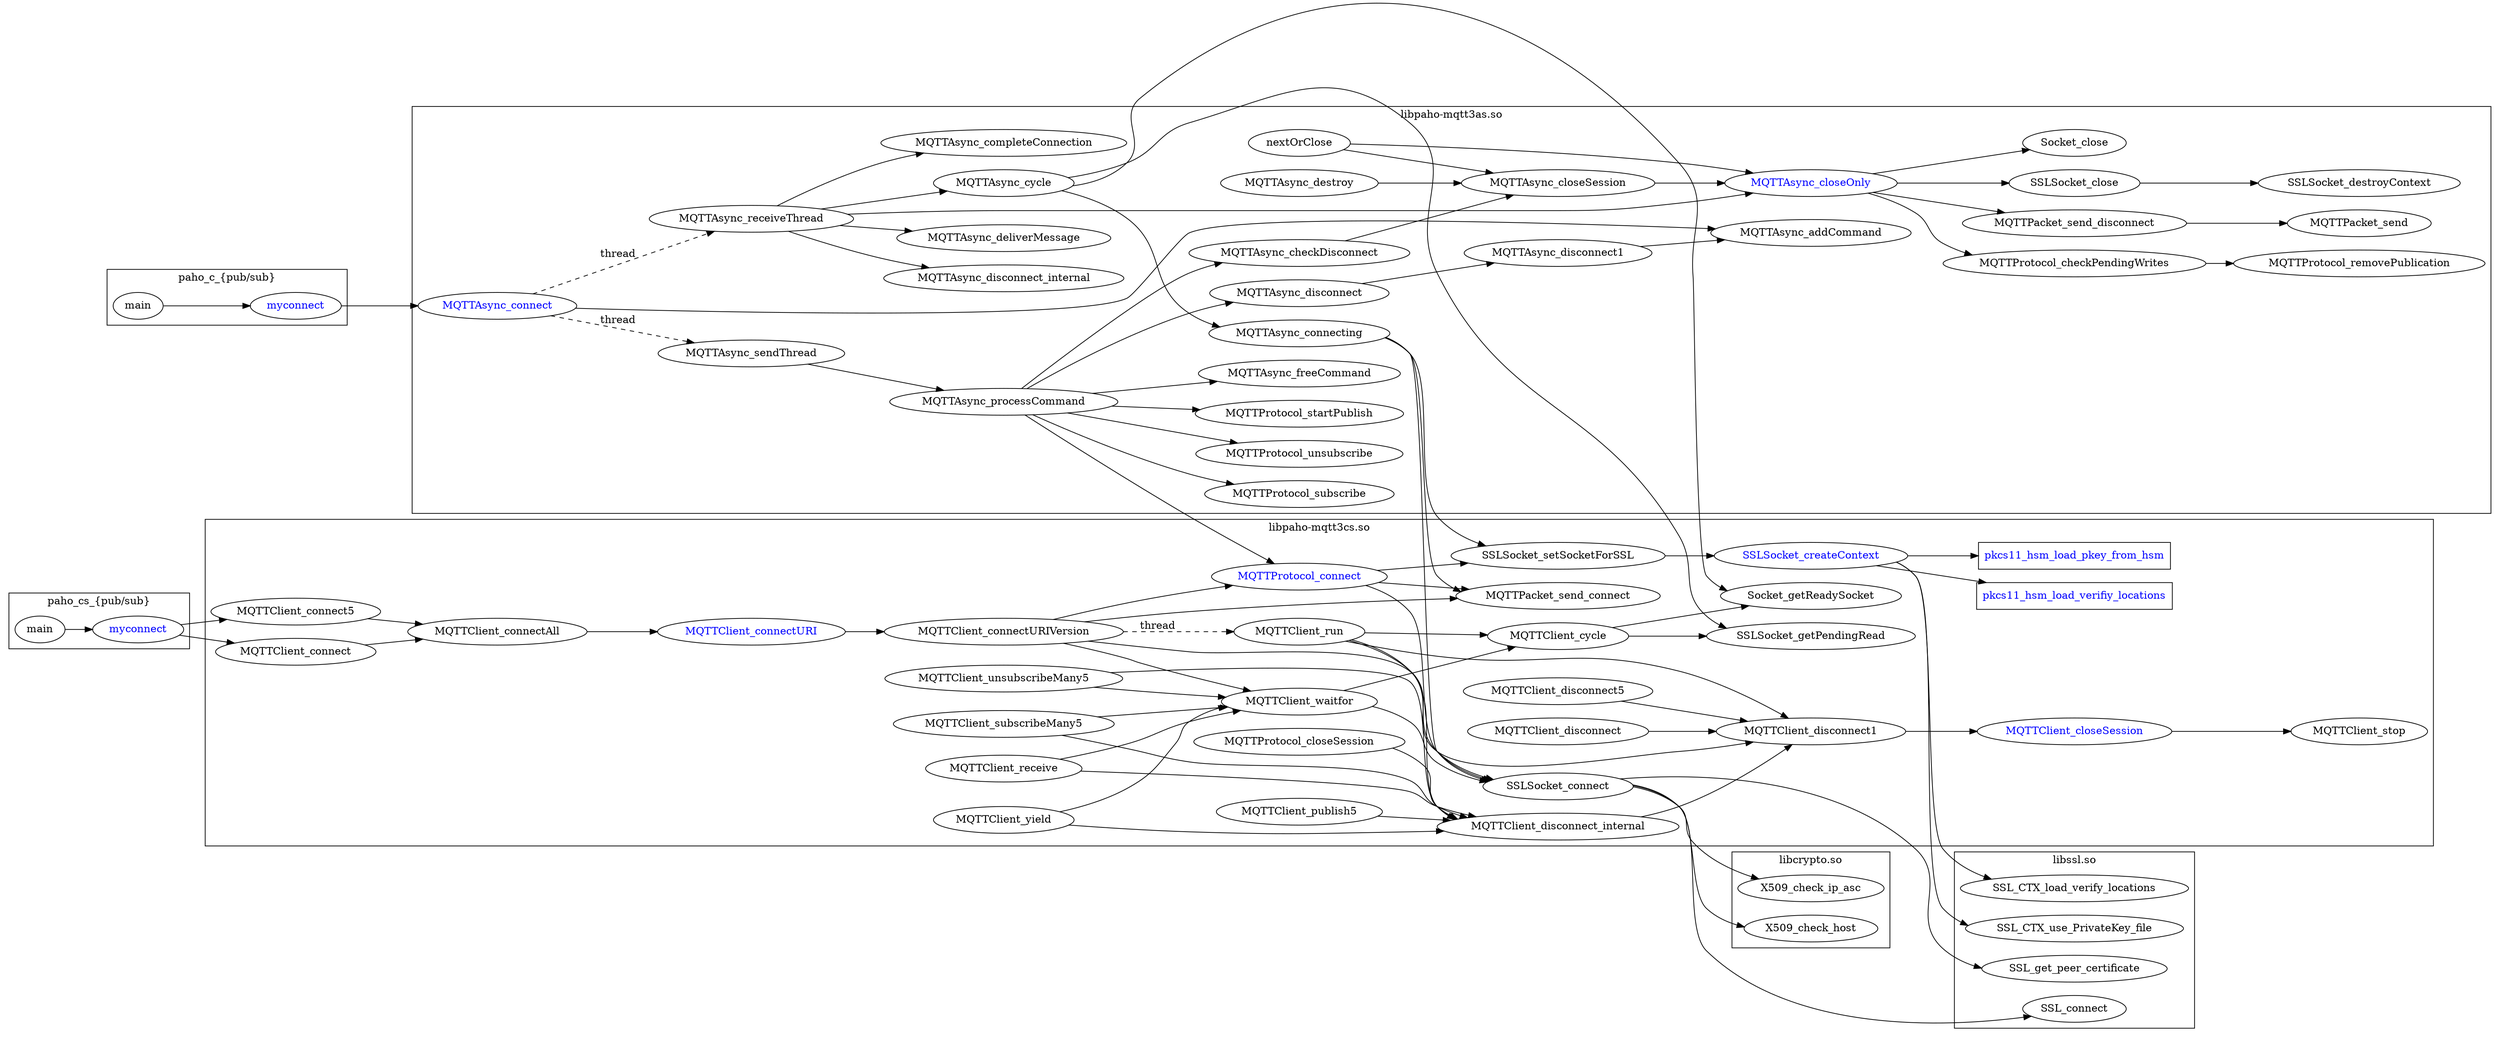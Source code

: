digraph {
    rankdir = LR

    subgraph cluster_paho_cs_pubsub {
        label = "paho_cs_{pub/sub}";
        
        myconnect [fontcolor = blue];

        main -> myconnect;
    }

    subgraph cluster_paho_async_apps {
        label = "paho_c_{pub/sub}";

        async_main [label = "main"];
        async_myconnect [label = "myconnect", fontcolor = blue];

        async_main -> async_myconnect;
    }

    subgraph cluster_libpaho_mqtt3cs {
        label = "libpaho-mqtt3cs.so";

        MQTTClient_connectURI [fontcolor = blue];
        MQTTClient_closeSession [fontcolor = blue];
        MQTTProtocol_connect [fontcolor = blue];
        SSLSocket_createContext [fontcolor = blue];

        pkcs11_hsm_load_pkey_from_hsm [shape = box, fontcolor = blue];
        pkcs11_hsm_load_verifiy_locations [shape = box, fontcolor = blue];

        myconnect -> MQTTClient_connect;
        myconnect -> MQTTClient_connect5;
        MQTTClient_connect5 -> MQTTClient_connectAll;
        MQTTClient_connect -> MQTTClient_connectAll;
        MQTTClient_connectAll -> MQTTClient_connectURI;
        MQTTClient_connectURI -> MQTTClient_connectURIVersion;
        MQTTClient_connectURIVersion -> MQTTProtocol_connect;
        MQTTProtocol_connect -> SSLSocket_setSocketForSSL;
        SSLSocket_setSocketForSSL -> SSLSocket_createContext;
        MQTTProtocol_connect -> SSLSocket_connect;
        MQTTProtocol_connect -> MQTTPacket_send_connect;

        SSLSocket_createContext -> pkcs11_hsm_load_pkey_from_hsm;
        SSLSocket_createContext -> pkcs11_hsm_load_verifiy_locations;

        MQTTClient_connectURIVersion -> MQTTClient_run [style = "dashed", label = "thread"];
        MQTTClient_run -> MQTTClient_cycle;
        MQTTClient_run -> MQTTClient_disconnect_internal;
        MQTTClient_run -> MQTTClient_disconnect1;
        MQTTClient_run -> SSLSocket_connect;

        MQTTClient_cycle -> SSLSocket_getPendingRead;
        MQTTClient_cycle -> Socket_getReadySocket;

        MQTTClient_receive -> MQTTClient_waitfor;
        MQTTClient_yield -> MQTTClient_waitfor;

        MQTTClient_waitfor -> MQTTClient_cycle;
        MQTTClient_waitfor -> SSLSocket_connect;

        MQTTClient_connectURIVersion -> MQTTClient_waitfor;
        MQTTClient_subscribeMany5 -> MQTTClient_waitfor;
        MQTTClient_unsubscribeMany5 -> MQTTClient_waitfor;

        MQTTClient_connectURIVersion -> MQTTPacket_send_connect;

        MQTTProtocol_closeSession -> MQTTClient_disconnect_internal;
        MQTTClient_subscribeMany5 -> MQTTClient_disconnect_internal;
        MQTTClient_unsubscribeMany5 -> MQTTClient_disconnect_internal;
        MQTTClient_publish5 -> MQTTClient_disconnect_internal;
        MQTTClient_receive -> MQTTClient_disconnect_internal;
        MQTTClient_yield -> MQTTClient_disconnect_internal;
        MQTTClient_disconnect5 -> MQTTClient_disconnect1;
        MQTTClient_disconnect -> MQTTClient_disconnect1;
        MQTTClient_disconnect_internal -> MQTTClient_disconnect1;
        MQTTClient_connectURIVersion -> MQTTClient_disconnect1;
        MQTTClient_disconnect1 -> MQTTClient_closeSession;
        MQTTClient_closeSession -> MQTTClient_stop;
    }

    subgraph cluster_libpaho_mqtt3as {
        label = "libpaho-mqtt3as.so";

        MQTTAsync_connect [fontcolor = blue];
        MQTTAsync_closeOnly [fontcolor = blue];

        async_myconnect -> MQTTAsync_connect;

        MQTTAsync_connect -> MQTTAsync_sendThread [style = "dashed", label = "thread"];
        MQTTAsync_connect -> MQTTAsync_receiveThread [style = "dashed", label = "thread"];
        MQTTAsync_connect -> MQTTAsync_addCommand;

        MQTTAsync_sendThread -> MQTTAsync_processCommand;
        MQTTAsync_processCommand -> MQTTProtocol_connect;
        MQTTAsync_processCommand -> MQTTProtocol_subscribe;
        MQTTAsync_processCommand -> MQTTProtocol_unsubscribe;
        MQTTAsync_processCommand -> MQTTProtocol_startPublish;
        MQTTAsync_processCommand -> MQTTAsync_checkDisconnect;
        MQTTAsync_processCommand -> MQTTAsync_freeCommand;
        MQTTAsync_processCommand -> MQTTAsync_disconnect;

        MQTTAsync_receiveThread -> MQTTAsync_cycle;
        MQTTAsync_receiveThread -> MQTTAsync_disconnect_internal;
        MQTTAsync_receiveThread -> MQTTAsync_closeOnly;
        MQTTAsync_receiveThread -> MQTTAsync_deliverMessage;
        MQTTAsync_receiveThread -> MQTTAsync_completeConnection;

        nextOrClose -> MQTTAsync_closeOnly;
        nextOrClose -> MQTTAsync_closeSession;
        MQTTAsync_closeSession -> MQTTAsync_closeOnly;
        MQTTAsync_closeOnly -> MQTTProtocol_checkPendingWrites -> MQTTProtocol_removePublication;
        MQTTAsync_closeOnly -> MQTTPacket_send_disconnect -> MQTTPacket_send;
        MQTTAsync_closeOnly -> SSLSocket_close -> SSLSocket_destroyContext;
        MQTTAsync_closeOnly -> Socket_close;

        MQTTAsync_cycle -> MQTTAsync_connecting;
        MQTTAsync_cycle -> SSLSocket_getPendingRead;
        MQTTAsync_cycle -> Socket_getReadySocket;

        MQTTAsync_connecting -> SSLSocket_setSocketForSSL;
        MQTTAsync_connecting -> SSLSocket_connect;
        MQTTAsync_connecting -> MQTTPacket_send_connect;

        MQTTAsync_disconnect -> MQTTAsync_disconnect1;
        MQTTAsync_disconnect1 -> MQTTAsync_addCommand;

        MQTTAsync_checkDisconnect -> MQTTAsync_closeSession;
        MQTTAsync_destroy -> MQTTAsync_closeSession;

    }

    subgraph cluster_libssl {
        label = "libssl.so"; 

        SSL_CTX_use_PrivateKey_file;
        SSLSocket_connect -> SSL_connect;
        SSLSocket_connect -> SSL_get_peer_certificate;
        SSLSocket_createContext -> SSL_CTX_use_PrivateKey_file;
        SSLSocket_createContext -> SSL_CTX_load_verify_locations;
    }

    subgraph cluster_libcrypto {
        label = "libcrypto.so";

        SSLSocket_connect -> X509_check_host;
        SSLSocket_connect -> X509_check_ip_asc;
    }
}
